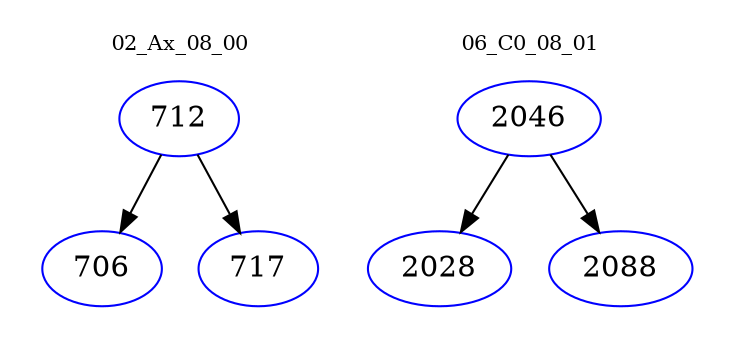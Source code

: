 digraph{
subgraph cluster_0 {
color = white
label = "02_Ax_08_00";
fontsize=10;
T0_712 [label="712", color="blue"]
T0_712 -> T0_706 [color="black"]
T0_706 [label="706", color="blue"]
T0_712 -> T0_717 [color="black"]
T0_717 [label="717", color="blue"]
}
subgraph cluster_1 {
color = white
label = "06_C0_08_01";
fontsize=10;
T1_2046 [label="2046", color="blue"]
T1_2046 -> T1_2028 [color="black"]
T1_2028 [label="2028", color="blue"]
T1_2046 -> T1_2088 [color="black"]
T1_2088 [label="2088", color="blue"]
}
}
